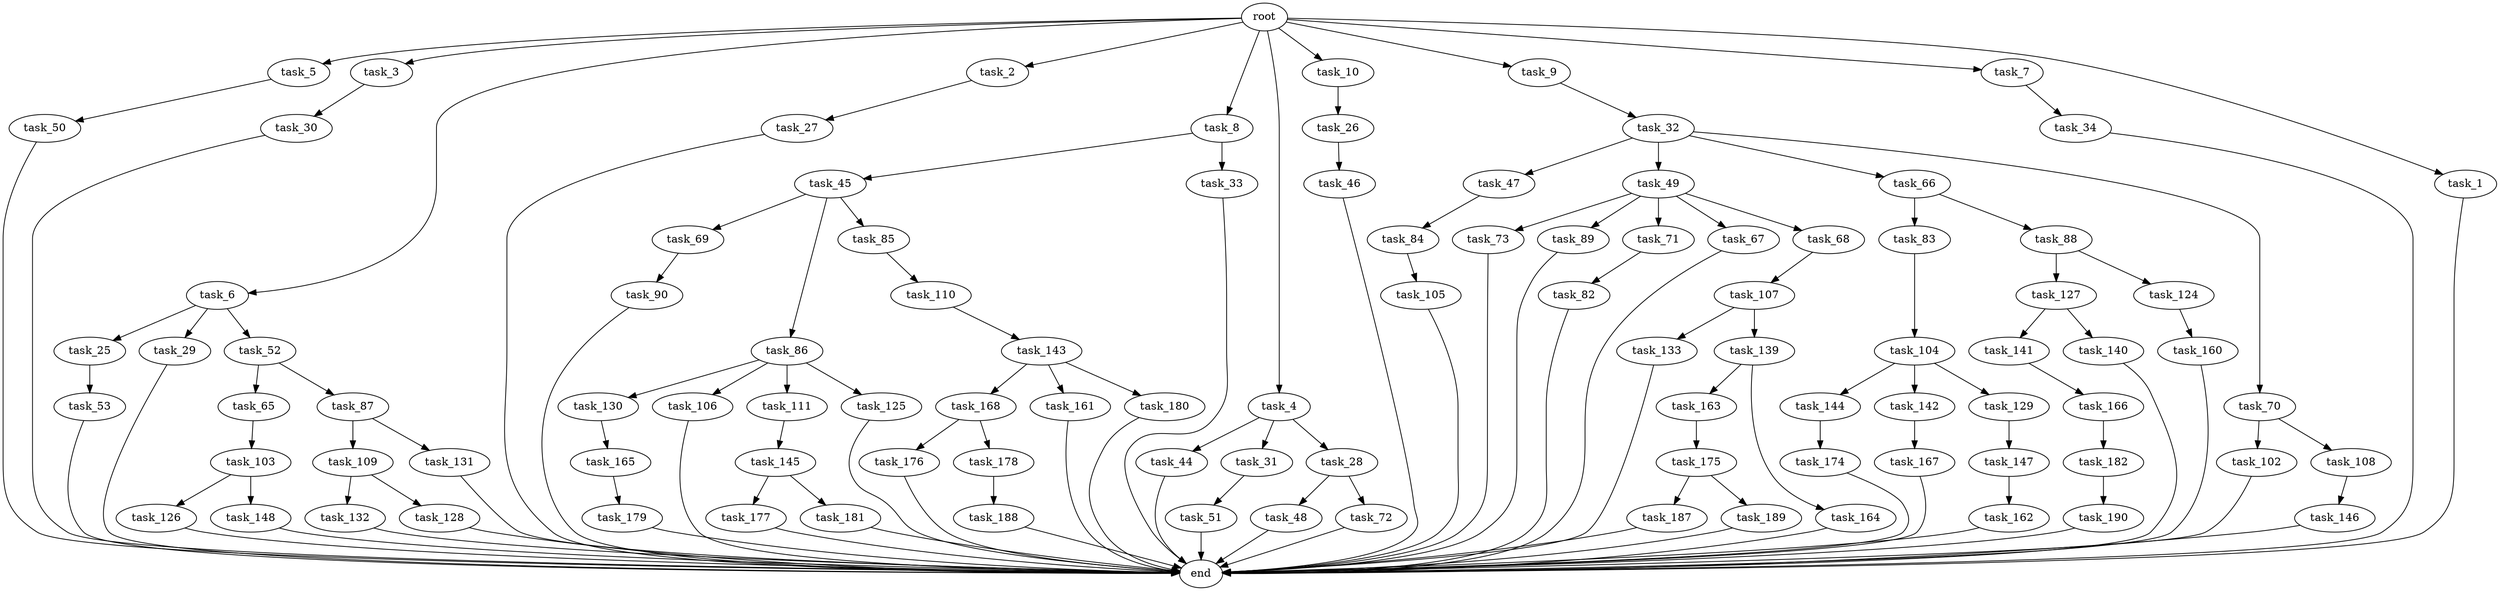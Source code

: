 digraph G {
  task_73 [size="13743895347.200001"];
  task_65 [size="3435973836.800000"];
  task_45 [size="54975581388.800003"];
  task_89 [size="13743895347.200001"];
  task_5 [size="102.400000"];
  task_47 [size="69578470195.199997"];
  task_90 [size="85899345920.000000"];
  task_3 [size="102.400000"];
  task_6 [size="102.400000"];
  task_30 [size="3435973836.800000"];
  task_2 [size="102.400000"];
  task_8 [size="102.400000"];
  task_44 [size="21474836480.000000"];
  task_163 [size="21474836480.000000"];
  task_69 [size="42090679500.800003"];
  task_53 [size="3435973836.800000"];
  task_84 [size="30923764531.200001"];
  task_49 [size="69578470195.199997"];
  task_187 [size="3435973836.800000"];
  task_86 [size="42090679500.800003"];
  task_145 [size="7730941132.800000"];
  task_82 [size="54975581388.800003"];
  task_168 [size="69578470195.199997"];
  task_177 [size="85899345920.000000"];
  task_34 [size="85899345920.000000"];
  task_33 [size="54975581388.800003"];
  task_130 [size="7730941132.800000"];
  task_189 [size="3435973836.800000"];
  task_71 [size="13743895347.200001"];
  task_160 [size="7730941132.800000"];
  task_105 [size="7730941132.800000"];
  task_48 [size="21474836480.000000"];
  task_4 [size="102.400000"];
  task_104 [size="54975581388.800003"];
  task_176 [size="3435973836.800000"];
  task_181 [size="85899345920.000000"];
  task_174 [size="85899345920.000000"];
  task_109 [size="42090679500.800003"];
  task_144 [size="30923764531.200001"];
  task_50 [size="69578470195.199997"];
  task_10 [size="102.400000"];
  task_161 [size="69578470195.199997"];
  task_127 [size="3435973836.800000"];
  task_83 [size="7730941132.800000"];
  task_147 [size="30923764531.200001"];
  task_103 [size="85899345920.000000"];
  task_110 [size="13743895347.200001"];
  task_131 [size="42090679500.800003"];
  task_9 [size="102.400000"];
  task_46 [size="13743895347.200001"];
  task_175 [size="42090679500.800003"];
  task_107 [size="7730941132.800000"];
  task_25 [size="69578470195.199997"];
  task_126 [size="7730941132.800000"];
  task_27 [size="54975581388.800003"];
  task_179 [size="7730941132.800000"];
  end [size="0.000000"];
  task_143 [size="30923764531.200001"];
  task_51 [size="13743895347.200001"];
  task_66 [size="69578470195.199997"];
  task_142 [size="30923764531.200001"];
  root [size="0.000000"];
  task_106 [size="7730941132.800000"];
  task_146 [size="54975581388.800003"];
  task_32 [size="3435973836.800000"];
  task_141 [size="42090679500.800003"];
  task_188 [size="7730941132.800000"];
  task_72 [size="21474836480.000000"];
  task_180 [size="69578470195.199997"];
  task_129 [size="30923764531.200001"];
  task_88 [size="7730941132.800000"];
  task_26 [size="7730941132.800000"];
  task_190 [size="7730941132.800000"];
  task_87 [size="3435973836.800000"];
  task_29 [size="69578470195.199997"];
  task_133 [size="13743895347.200001"];
  task_31 [size="21474836480.000000"];
  task_165 [size="3435973836.800000"];
  task_85 [size="42090679500.800003"];
  task_52 [size="69578470195.199997"];
  task_162 [size="7730941132.800000"];
  task_111 [size="7730941132.800000"];
  task_167 [size="13743895347.200001"];
  task_67 [size="13743895347.200001"];
  task_132 [size="30923764531.200001"];
  task_178 [size="3435973836.800000"];
  task_125 [size="7730941132.800000"];
  task_102 [size="54975581388.800003"];
  task_166 [size="69578470195.199997"];
  task_7 [size="102.400000"];
  task_139 [size="13743895347.200001"];
  task_164 [size="21474836480.000000"];
  task_140 [size="42090679500.800003"];
  task_128 [size="30923764531.200001"];
  task_148 [size="7730941132.800000"];
  task_1 [size="102.400000"];
  task_108 [size="54975581388.800003"];
  task_68 [size="13743895347.200001"];
  task_182 [size="3435973836.800000"];
  task_70 [size="69578470195.199997"];
  task_28 [size="21474836480.000000"];
  task_124 [size="3435973836.800000"];

  task_73 -> end [size="1.000000"];
  task_65 -> task_103 [size="838860800.000000"];
  task_45 -> task_69 [size="411041792.000000"];
  task_45 -> task_85 [size="411041792.000000"];
  task_45 -> task_86 [size="411041792.000000"];
  task_89 -> end [size="1.000000"];
  task_5 -> task_50 [size="679477248.000000"];
  task_47 -> task_84 [size="301989888.000000"];
  task_90 -> end [size="1.000000"];
  task_3 -> task_30 [size="33554432.000000"];
  task_6 -> task_29 [size="679477248.000000"];
  task_6 -> task_25 [size="679477248.000000"];
  task_6 -> task_52 [size="679477248.000000"];
  task_30 -> end [size="1.000000"];
  task_2 -> task_27 [size="536870912.000000"];
  task_8 -> task_33 [size="536870912.000000"];
  task_8 -> task_45 [size="536870912.000000"];
  task_44 -> end [size="1.000000"];
  task_163 -> task_175 [size="411041792.000000"];
  task_69 -> task_90 [size="838860800.000000"];
  task_53 -> end [size="1.000000"];
  task_84 -> task_105 [size="75497472.000000"];
  task_49 -> task_71 [size="134217728.000000"];
  task_49 -> task_73 [size="134217728.000000"];
  task_49 -> task_89 [size="134217728.000000"];
  task_49 -> task_67 [size="134217728.000000"];
  task_49 -> task_68 [size="134217728.000000"];
  task_187 -> end [size="1.000000"];
  task_86 -> task_111 [size="75497472.000000"];
  task_86 -> task_106 [size="75497472.000000"];
  task_86 -> task_125 [size="75497472.000000"];
  task_86 -> task_130 [size="75497472.000000"];
  task_145 -> task_181 [size="838860800.000000"];
  task_145 -> task_177 [size="838860800.000000"];
  task_82 -> end [size="1.000000"];
  task_168 -> task_176 [size="33554432.000000"];
  task_168 -> task_178 [size="33554432.000000"];
  task_177 -> end [size="1.000000"];
  task_34 -> end [size="1.000000"];
  task_33 -> end [size="1.000000"];
  task_130 -> task_165 [size="33554432.000000"];
  task_189 -> end [size="1.000000"];
  task_71 -> task_82 [size="536870912.000000"];
  task_160 -> end [size="1.000000"];
  task_105 -> end [size="1.000000"];
  task_48 -> end [size="1.000000"];
  task_4 -> task_28 [size="209715200.000000"];
  task_4 -> task_44 [size="209715200.000000"];
  task_4 -> task_31 [size="209715200.000000"];
  task_104 -> task_142 [size="301989888.000000"];
  task_104 -> task_129 [size="301989888.000000"];
  task_104 -> task_144 [size="301989888.000000"];
  task_176 -> end [size="1.000000"];
  task_181 -> end [size="1.000000"];
  task_174 -> end [size="1.000000"];
  task_109 -> task_132 [size="301989888.000000"];
  task_109 -> task_128 [size="301989888.000000"];
  task_144 -> task_174 [size="838860800.000000"];
  task_50 -> end [size="1.000000"];
  task_10 -> task_26 [size="75497472.000000"];
  task_161 -> end [size="1.000000"];
  task_127 -> task_141 [size="411041792.000000"];
  task_127 -> task_140 [size="411041792.000000"];
  task_83 -> task_104 [size="536870912.000000"];
  task_147 -> task_162 [size="75497472.000000"];
  task_103 -> task_148 [size="75497472.000000"];
  task_103 -> task_126 [size="75497472.000000"];
  task_110 -> task_143 [size="301989888.000000"];
  task_131 -> end [size="1.000000"];
  task_9 -> task_32 [size="33554432.000000"];
  task_46 -> end [size="1.000000"];
  task_175 -> task_187 [size="33554432.000000"];
  task_175 -> task_189 [size="33554432.000000"];
  task_107 -> task_139 [size="134217728.000000"];
  task_107 -> task_133 [size="134217728.000000"];
  task_25 -> task_53 [size="33554432.000000"];
  task_126 -> end [size="1.000000"];
  task_27 -> end [size="1.000000"];
  task_179 -> end [size="1.000000"];
  task_143 -> task_161 [size="679477248.000000"];
  task_143 -> task_180 [size="679477248.000000"];
  task_143 -> task_168 [size="679477248.000000"];
  task_51 -> end [size="1.000000"];
  task_66 -> task_88 [size="75497472.000000"];
  task_66 -> task_83 [size="75497472.000000"];
  task_142 -> task_167 [size="134217728.000000"];
  root -> task_8 [size="1.000000"];
  root -> task_9 [size="1.000000"];
  root -> task_3 [size="1.000000"];
  root -> task_7 [size="1.000000"];
  root -> task_6 [size="1.000000"];
  root -> task_1 [size="1.000000"];
  root -> task_10 [size="1.000000"];
  root -> task_5 [size="1.000000"];
  root -> task_2 [size="1.000000"];
  root -> task_4 [size="1.000000"];
  task_106 -> end [size="1.000000"];
  task_146 -> end [size="1.000000"];
  task_32 -> task_47 [size="679477248.000000"];
  task_32 -> task_49 [size="679477248.000000"];
  task_32 -> task_70 [size="679477248.000000"];
  task_32 -> task_66 [size="679477248.000000"];
  task_141 -> task_166 [size="679477248.000000"];
  task_188 -> end [size="1.000000"];
  task_72 -> end [size="1.000000"];
  task_180 -> end [size="1.000000"];
  task_129 -> task_147 [size="301989888.000000"];
  task_88 -> task_124 [size="33554432.000000"];
  task_88 -> task_127 [size="33554432.000000"];
  task_26 -> task_46 [size="134217728.000000"];
  task_190 -> end [size="1.000000"];
  task_87 -> task_131 [size="411041792.000000"];
  task_87 -> task_109 [size="411041792.000000"];
  task_29 -> end [size="1.000000"];
  task_133 -> end [size="1.000000"];
  task_31 -> task_51 [size="134217728.000000"];
  task_165 -> task_179 [size="75497472.000000"];
  task_85 -> task_110 [size="134217728.000000"];
  task_52 -> task_87 [size="33554432.000000"];
  task_52 -> task_65 [size="33554432.000000"];
  task_162 -> end [size="1.000000"];
  task_111 -> task_145 [size="75497472.000000"];
  task_167 -> end [size="1.000000"];
  task_67 -> end [size="1.000000"];
  task_132 -> end [size="1.000000"];
  task_178 -> task_188 [size="75497472.000000"];
  task_125 -> end [size="1.000000"];
  task_102 -> end [size="1.000000"];
  task_166 -> task_182 [size="33554432.000000"];
  task_7 -> task_34 [size="838860800.000000"];
  task_139 -> task_164 [size="209715200.000000"];
  task_139 -> task_163 [size="209715200.000000"];
  task_164 -> end [size="1.000000"];
  task_140 -> end [size="1.000000"];
  task_128 -> end [size="1.000000"];
  task_148 -> end [size="1.000000"];
  task_1 -> end [size="1.000000"];
  task_108 -> task_146 [size="536870912.000000"];
  task_68 -> task_107 [size="75497472.000000"];
  task_182 -> task_190 [size="75497472.000000"];
  task_70 -> task_102 [size="536870912.000000"];
  task_70 -> task_108 [size="536870912.000000"];
  task_28 -> task_48 [size="209715200.000000"];
  task_28 -> task_72 [size="209715200.000000"];
  task_124 -> task_160 [size="75497472.000000"];
}
